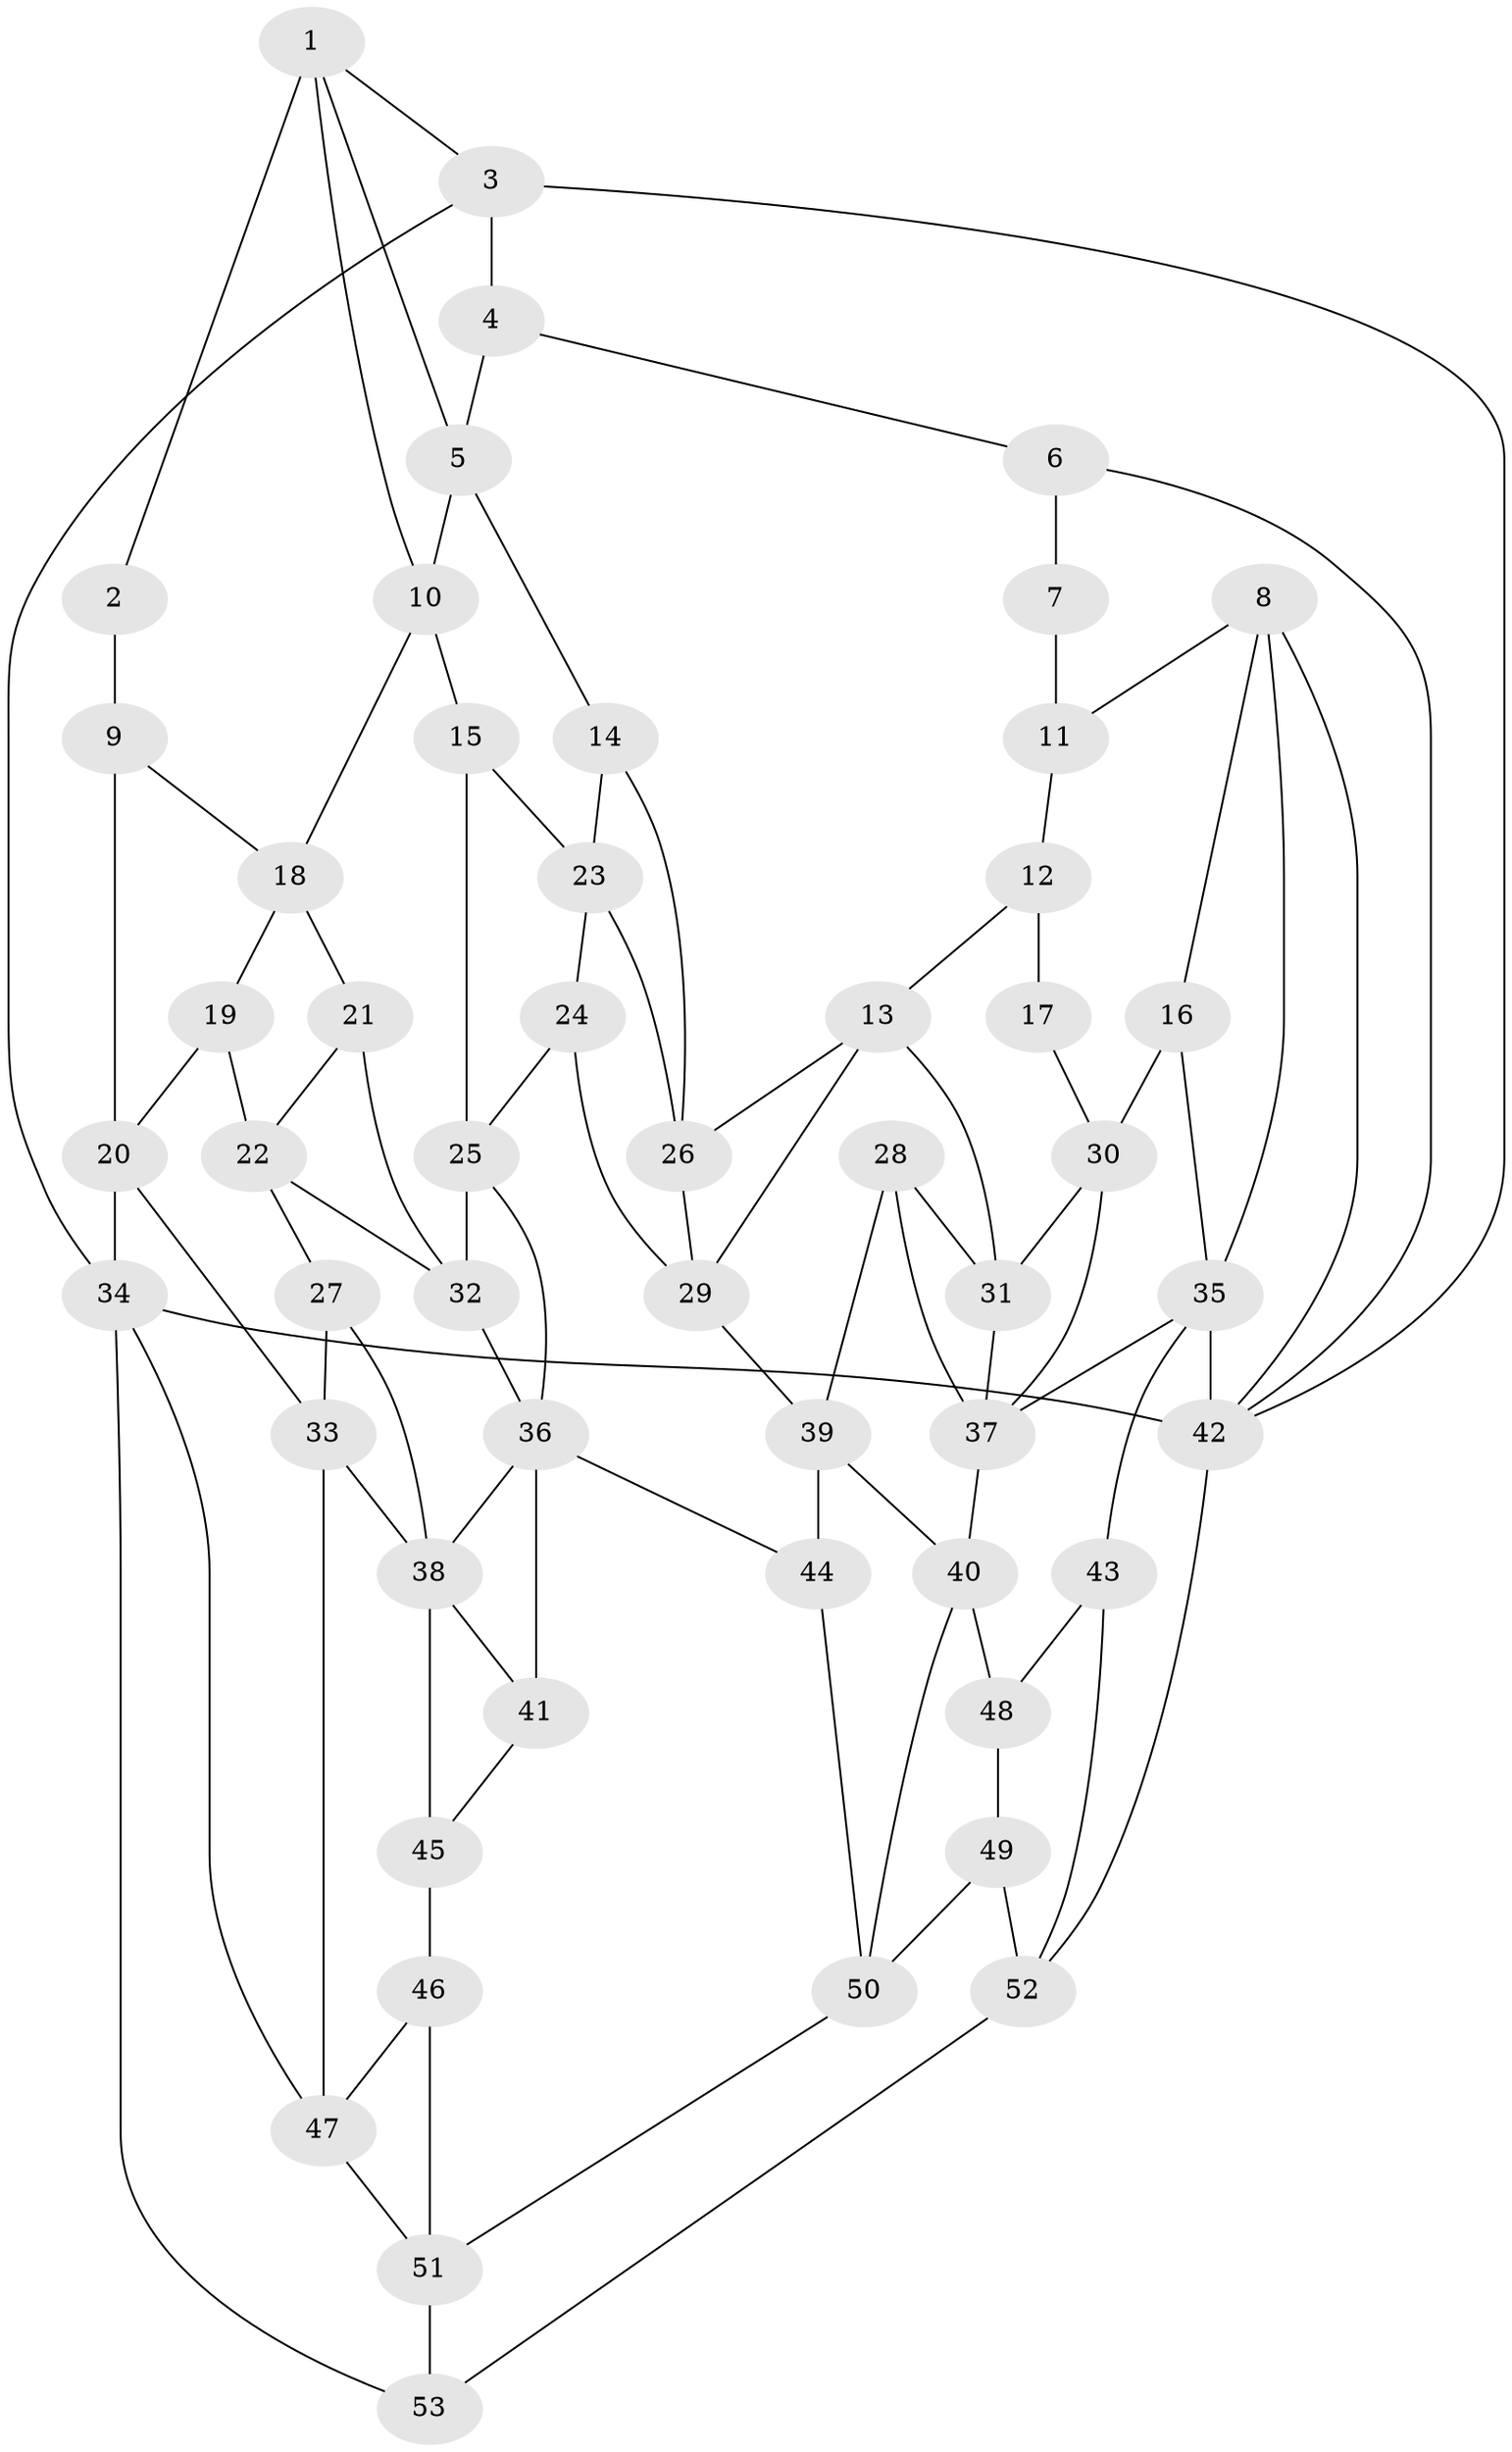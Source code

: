 // original degree distribution, {3: 0.03773584905660377, 4: 0.20754716981132076, 5: 0.5283018867924528, 6: 0.22641509433962265}
// Generated by graph-tools (version 1.1) at 2025/27/03/09/25 03:27:14]
// undirected, 53 vertices, 96 edges
graph export_dot {
graph [start="1"]
  node [color=gray90,style=filled];
  1;
  2;
  3;
  4;
  5;
  6;
  7;
  8;
  9;
  10;
  11;
  12;
  13;
  14;
  15;
  16;
  17;
  18;
  19;
  20;
  21;
  22;
  23;
  24;
  25;
  26;
  27;
  28;
  29;
  30;
  31;
  32;
  33;
  34;
  35;
  36;
  37;
  38;
  39;
  40;
  41;
  42;
  43;
  44;
  45;
  46;
  47;
  48;
  49;
  50;
  51;
  52;
  53;
  1 -- 2 [weight=1.0];
  1 -- 3 [weight=1.0];
  1 -- 5 [weight=1.0];
  1 -- 10 [weight=1.0];
  2 -- 9 [weight=2.0];
  3 -- 4 [weight=1.0];
  3 -- 34 [weight=1.0];
  3 -- 42 [weight=1.0];
  4 -- 5 [weight=1.0];
  4 -- 6 [weight=1.0];
  5 -- 10 [weight=1.0];
  5 -- 14 [weight=1.0];
  6 -- 7 [weight=1.0];
  6 -- 42 [weight=1.0];
  7 -- 11 [weight=2.0];
  8 -- 11 [weight=1.0];
  8 -- 16 [weight=1.0];
  8 -- 35 [weight=1.0];
  8 -- 42 [weight=1.0];
  9 -- 18 [weight=1.0];
  9 -- 20 [weight=1.0];
  10 -- 15 [weight=1.0];
  10 -- 18 [weight=1.0];
  11 -- 12 [weight=1.0];
  12 -- 13 [weight=1.0];
  12 -- 17 [weight=2.0];
  13 -- 26 [weight=1.0];
  13 -- 29 [weight=1.0];
  13 -- 31 [weight=1.0];
  14 -- 23 [weight=1.0];
  14 -- 26 [weight=1.0];
  15 -- 23 [weight=1.0];
  15 -- 25 [weight=1.0];
  16 -- 30 [weight=1.0];
  16 -- 35 [weight=1.0];
  17 -- 30 [weight=1.0];
  18 -- 19 [weight=1.0];
  18 -- 21 [weight=1.0];
  19 -- 20 [weight=1.0];
  19 -- 22 [weight=1.0];
  20 -- 33 [weight=1.0];
  20 -- 34 [weight=1.0];
  21 -- 22 [weight=1.0];
  21 -- 32 [weight=1.0];
  22 -- 27 [weight=1.0];
  22 -- 32 [weight=1.0];
  23 -- 24 [weight=1.0];
  23 -- 26 [weight=1.0];
  24 -- 25 [weight=1.0];
  24 -- 29 [weight=1.0];
  25 -- 32 [weight=1.0];
  25 -- 36 [weight=1.0];
  26 -- 29 [weight=1.0];
  27 -- 33 [weight=1.0];
  27 -- 38 [weight=1.0];
  28 -- 31 [weight=1.0];
  28 -- 37 [weight=1.0];
  28 -- 39 [weight=1.0];
  29 -- 39 [weight=1.0];
  30 -- 31 [weight=1.0];
  30 -- 37 [weight=1.0];
  31 -- 37 [weight=1.0];
  32 -- 36 [weight=1.0];
  33 -- 38 [weight=1.0];
  33 -- 47 [weight=1.0];
  34 -- 42 [weight=2.0];
  34 -- 47 [weight=1.0];
  34 -- 53 [weight=1.0];
  35 -- 37 [weight=1.0];
  35 -- 42 [weight=1.0];
  35 -- 43 [weight=1.0];
  36 -- 38 [weight=1.0];
  36 -- 41 [weight=2.0];
  36 -- 44 [weight=1.0];
  37 -- 40 [weight=2.0];
  38 -- 41 [weight=2.0];
  38 -- 45 [weight=1.0];
  39 -- 40 [weight=1.0];
  39 -- 44 [weight=2.0];
  40 -- 48 [weight=1.0];
  40 -- 50 [weight=1.0];
  41 -- 45 [weight=1.0];
  42 -- 52 [weight=1.0];
  43 -- 48 [weight=2.0];
  43 -- 52 [weight=1.0];
  44 -- 50 [weight=1.0];
  45 -- 46 [weight=2.0];
  46 -- 47 [weight=1.0];
  46 -- 51 [weight=1.0];
  47 -- 51 [weight=1.0];
  48 -- 49 [weight=1.0];
  49 -- 50 [weight=1.0];
  49 -- 52 [weight=1.0];
  50 -- 51 [weight=1.0];
  51 -- 53 [weight=1.0];
  52 -- 53 [weight=1.0];
}
